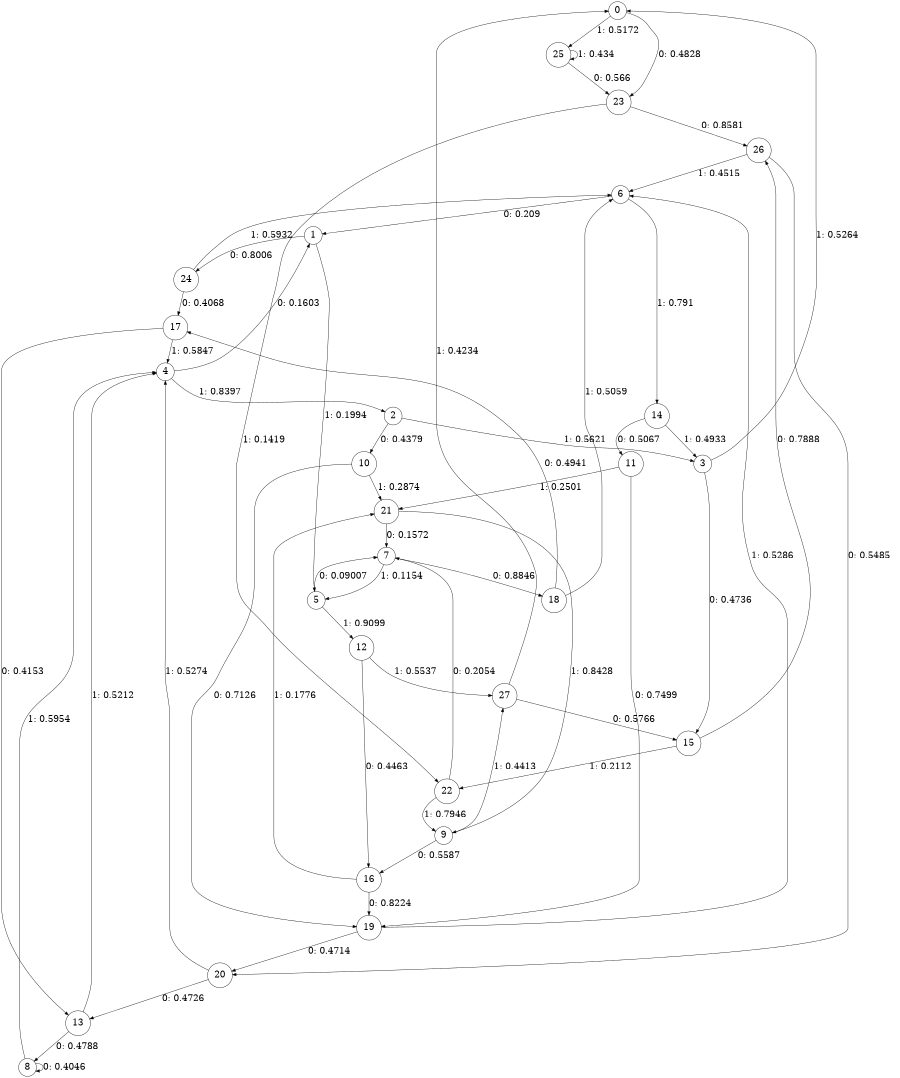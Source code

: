 digraph "ch12concat_phase3_L6" {
size = "6,8.5";
ratio = "fill";
node [shape = circle];
node [fontsize = 24];
edge [fontsize = 24];
0 -> 23 [label = "0: 0.4828   "];
0 -> 25 [label = "1: 0.5172   "];
1 -> 24 [label = "0: 0.8006   "];
1 -> 5 [label = "1: 0.1994   "];
2 -> 10 [label = "0: 0.4379   "];
2 -> 3 [label = "1: 0.5621   "];
3 -> 15 [label = "0: 0.4736   "];
3 -> 0 [label = "1: 0.5264   "];
4 -> 1 [label = "0: 0.1603   "];
4 -> 2 [label = "1: 0.8397   "];
5 -> 7 [label = "0: 0.09007  "];
5 -> 12 [label = "1: 0.9099   "];
6 -> 1 [label = "0: 0.209    "];
6 -> 14 [label = "1: 0.791    "];
7 -> 18 [label = "0: 0.8846   "];
7 -> 5 [label = "1: 0.1154   "];
8 -> 8 [label = "0: 0.4046   "];
8 -> 4 [label = "1: 0.5954   "];
9 -> 16 [label = "0: 0.5587   "];
9 -> 27 [label = "1: 0.4413   "];
10 -> 19 [label = "0: 0.7126   "];
10 -> 21 [label = "1: 0.2874   "];
11 -> 19 [label = "0: 0.7499   "];
11 -> 21 [label = "1: 0.2501   "];
12 -> 16 [label = "0: 0.4463   "];
12 -> 27 [label = "1: 0.5537   "];
13 -> 8 [label = "0: 0.4788   "];
13 -> 4 [label = "1: 0.5212   "];
14 -> 11 [label = "0: 0.5067   "];
14 -> 3 [label = "1: 0.4933   "];
15 -> 26 [label = "0: 0.7888   "];
15 -> 22 [label = "1: 0.2112   "];
16 -> 19 [label = "0: 0.8224   "];
16 -> 21 [label = "1: 0.1776   "];
17 -> 13 [label = "0: 0.4153   "];
17 -> 4 [label = "1: 0.5847   "];
18 -> 17 [label = "0: 0.4941   "];
18 -> 6 [label = "1: 0.5059   "];
19 -> 20 [label = "0: 0.4714   "];
19 -> 6 [label = "1: 0.5286   "];
20 -> 13 [label = "0: 0.4726   "];
20 -> 4 [label = "1: 0.5274   "];
21 -> 7 [label = "0: 0.1572   "];
21 -> 9 [label = "1: 0.8428   "];
22 -> 7 [label = "0: 0.2054   "];
22 -> 9 [label = "1: 0.7946   "];
23 -> 26 [label = "0: 0.8581   "];
23 -> 22 [label = "1: 0.1419   "];
24 -> 17 [label = "0: 0.4068   "];
24 -> 6 [label = "1: 0.5932   "];
25 -> 23 [label = "0: 0.566    "];
25 -> 25 [label = "1: 0.434    "];
26 -> 20 [label = "0: 0.5485   "];
26 -> 6 [label = "1: 0.4515   "];
27 -> 15 [label = "0: 0.5766   "];
27 -> 0 [label = "1: 0.4234   "];
}